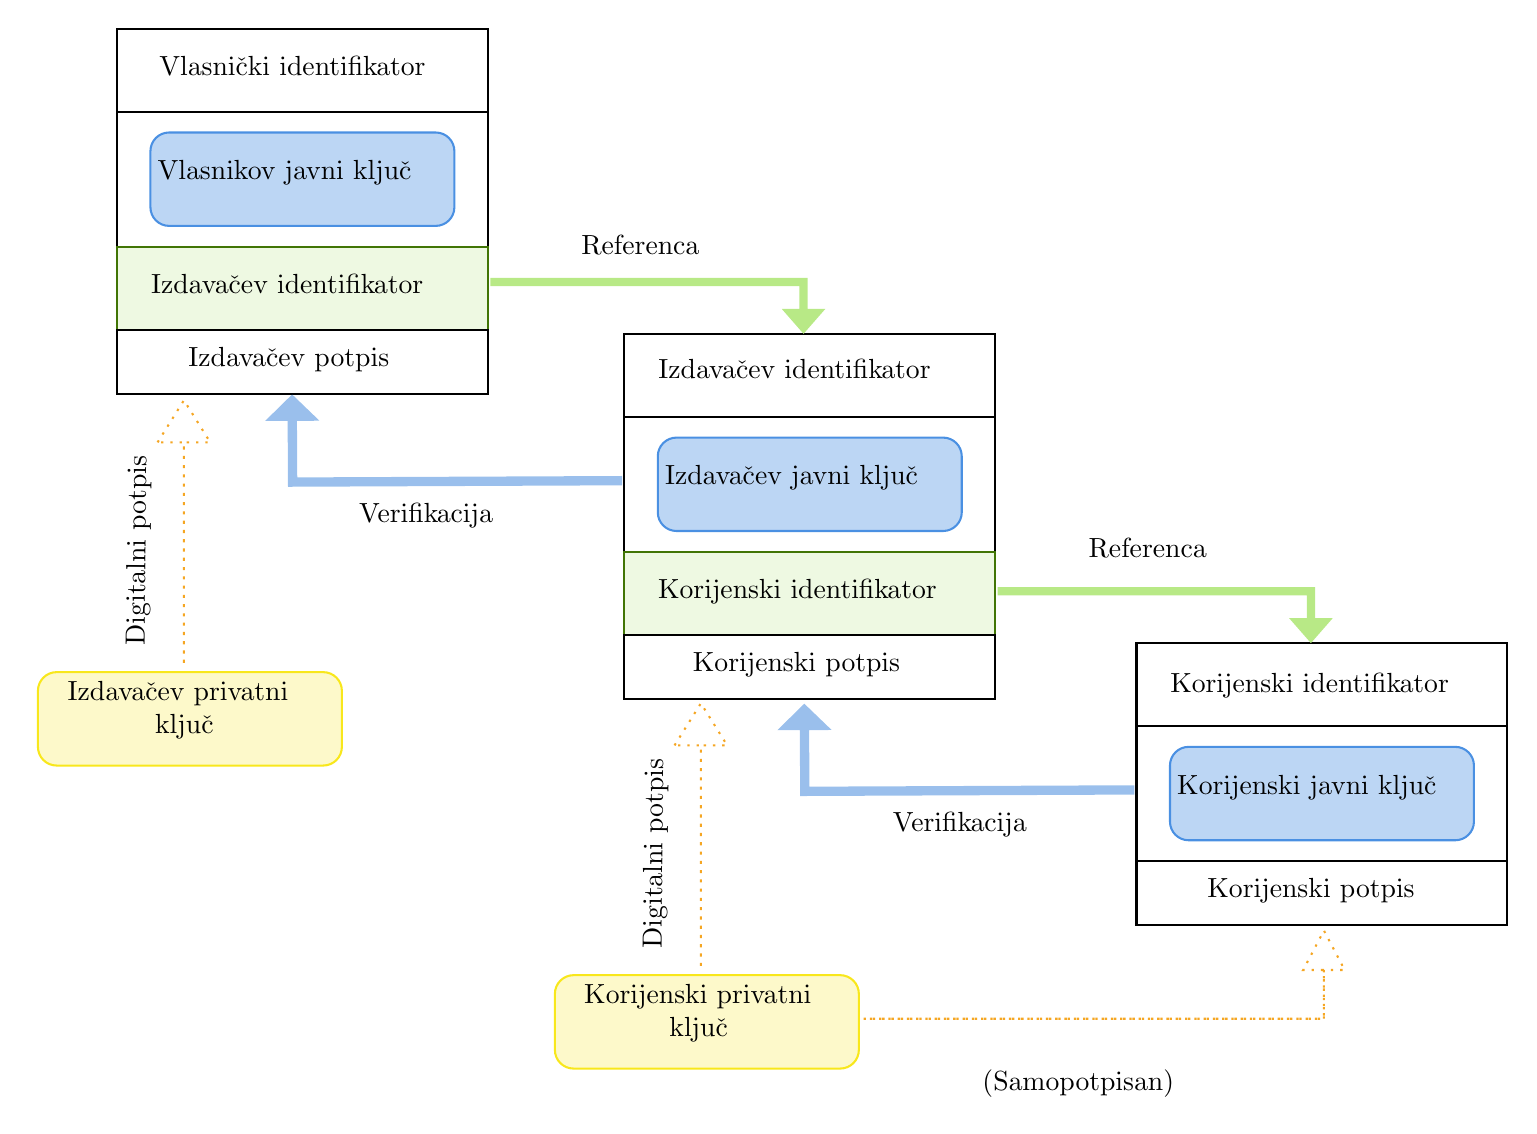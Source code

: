 

\tikzset{every picture/.style={line width=0.75pt}} %set default line width to 0.75pt        

\begin{tikzpicture}[x=0.75pt,y=0.75pt,yscale=-1,xscale=1]
%uncomment if require: \path (0,639); %set diagram left start at 0, and has height of 639

%Shape: Rectangle [id:dp6879661401471834] 
\draw   (44.05,8) -- (222.78,8) -- (222.78,48) -- (44.05,48) -- cycle ;
%Shape: Rectangle [id:dp4917139874332799] 
\draw   (44.05,48) -- (222.78,48) -- (222.78,113) -- (44.05,113) -- cycle ;
%Rounded Rect [id:dp5881117216446295] 
\draw  [color={rgb, 255:red, 74; green, 144; blue, 226 }  ,draw opacity=1 ][fill={rgb, 255:red, 74; green, 144; blue, 226 }  ,fill opacity=0.37 ] (60.2,67) .. controls (60.2,62.03) and (64.22,58) .. (69.2,58) -- (197.64,58) .. controls (202.61,58) and (206.64,62.03) .. (206.64,67) -- (206.64,94) .. controls (206.64,98.97) and (202.61,103) .. (197.64,103) -- (69.2,103) .. controls (64.22,103) and (60.2,98.97) .. (60.2,94) -- cycle ;
%Shape: Rectangle [id:dp23131296451889938] 
\draw  [color={rgb, 255:red, 65; green, 117; blue, 5 }  ,draw opacity=1 ][fill={rgb, 255:red, 126; green, 211; blue, 33 }  ,fill opacity=0.13 ] (44.05,113) -- (222.78,113) -- (222.78,153) -- (44.05,153) -- cycle ;
%Shape: Rectangle [id:dp9990726874183903] 
\draw   (44.05,153) -- (222.78,153) -- (222.78,184) -- (44.05,184) -- cycle ;
%Shape: Rectangle [id:dp13539697150376118] 
\draw   (288.51,155) -- (467.24,155) -- (467.24,195) -- (288.51,195) -- cycle ;
%Shape: Rectangle [id:dp6537956497445302] 
\draw   (288.51,195) -- (467.24,195) -- (467.24,260) -- (288.51,260) -- cycle ;
%Rounded Rect [id:dp10703686415446623] 
\draw  [color={rgb, 255:red, 74; green, 144; blue, 226 }  ,draw opacity=1 ][fill={rgb, 255:red, 74; green, 144; blue, 226 }  ,fill opacity=0.37 ] (304.65,214) .. controls (304.65,209.03) and (308.68,205) .. (313.65,205) -- (442.09,205) .. controls (447.07,205) and (451.09,209.03) .. (451.09,214) -- (451.09,241) .. controls (451.09,245.97) and (447.07,250) .. (442.09,250) -- (313.65,250) .. controls (308.68,250) and (304.65,245.97) .. (304.65,241) -- cycle ;
%Shape: Rectangle [id:dp34735153371351113] 
\draw  [color={rgb, 255:red, 65; green, 117; blue, 5 }  ,draw opacity=1 ][fill={rgb, 255:red, 126; green, 211; blue, 33 }  ,fill opacity=0.13 ] (288.51,260) -- (467.24,260) -- (467.24,300) -- (288.51,300) -- cycle ;
%Shape: Rectangle [id:dp19220402645552204] 
\draw   (288.51,300) -- (467.24,300) -- (467.24,331) -- (288.51,331) -- cycle ;
%Shape: Rectangle [id:dp1744475336356791] 
\draw   (535.27,304) -- (714,304) -- (714,344) -- (535.27,344) -- cycle ;
%Shape: Rectangle [id:dp02892518564479607] 
\draw   (535.27,344) -- (714,344) -- (714,409) -- (535.27,409) -- cycle ;
%Rounded Rect [id:dp8818988177465091] 
\draw  [color={rgb, 255:red, 74; green, 144; blue, 226 }  ,draw opacity=1 ][fill={rgb, 255:red, 74; green, 144; blue, 226 }  ,fill opacity=0.37 ] (551.41,363) .. controls (551.41,358.03) and (555.44,354) .. (560.41,354) -- (688.86,354) .. controls (693.83,354) and (697.86,358.03) .. (697.86,363) -- (697.86,390) .. controls (697.86,394.97) and (693.83,399) .. (688.86,399) -- (560.41,399) .. controls (555.44,399) and (551.41,394.97) .. (551.41,390) -- cycle ;
%Shape: Rectangle [id:dp9664847797863013] 
\draw   (535.27,409) -- (714,409) -- (714,440) -- (535.27,440) -- cycle ;
%Bend Up Arrow [id:dp8791102503641045] 
\draw  [color={rgb, 255:red, 0; green, 0; blue, 0 }  ,draw opacity=0 ][fill={rgb, 255:red, 30; green, 114; blue, 212 }  ,fill opacity=0.45 ] (287.47,223.5) -- (130.94,224.18) -- (130.79,196.92) -- (141.63,196.87) -- (128.47,184.21) -- (115.46,196.99) -- (126.3,196.94) -- (126.48,228.69) -- (287.5,227.99) -- cycle ;
%Bend Up Arrow [id:dp11959450278066641] 
\draw  [color={rgb, 255:red, 0; green, 0; blue, 0 }  ,draw opacity=0 ][fill={rgb, 255:red, 184; green, 233; blue, 134 }  ,fill opacity=1 ] (223.93,132) -- (372.87,132) -- (372.87,143) -- (364.37,143) -- (374.87,155) -- (385.37,143) -- (376.87,143) -- (376.87,128) -- (223.93,128) -- cycle ;
%Bend Up Arrow [id:dp9462229653448944] 
\draw  [color={rgb, 255:red, 0; green, 0; blue, 0 }  ,draw opacity=0 ][fill={rgb, 255:red, 184; green, 233; blue, 134 }  ,fill opacity=1 ] (468.39,281) -- (617.32,281) -- (617.32,292) -- (608.82,292) -- (619.32,304) -- (629.82,292) -- (621.32,292) -- (621.32,277) -- (468.39,277) -- cycle ;
%Bend Up Arrow [id:dp1266302252638405] 
\draw  [color={rgb, 255:red, 0; green, 0; blue, 0 }  ,draw opacity=0 ][fill={rgb, 255:red, 30; green, 114; blue, 212 }  ,fill opacity=0.45 ] (534.23,372.5) -- (377.71,373.18) -- (377.55,345.92) -- (388.39,345.87) -- (375.23,333.21) -- (362.22,345.99) -- (373.06,345.94) -- (373.24,377.69) -- (534.26,376.99) -- cycle ;
%Rounded Rect [id:dp033202697802536485] 
\draw  [color={rgb, 255:red, 248; green, 231; blue, 28 }  ,draw opacity=1 ][fill={rgb, 255:red, 248; green, 231; blue, 28 }  ,fill opacity=0.23 ] (6,327) .. controls (6,322.03) and (10.03,318) .. (15,318) -- (143.44,318) .. controls (148.41,318) and (152.44,322.03) .. (152.44,327) -- (152.44,354) .. controls (152.44,358.97) and (148.41,363) .. (143.44,363) -- (15,363) .. controls (10.03,363) and (6,358.97) .. (6,354) -- cycle ;
%Up Arrow [id:dp5944252630304084] 
\draw  [color={rgb, 255:red, 245; green, 166; blue, 35 }  ,draw opacity=1 ][dash pattern={on 0.84pt off 2.51pt}] (63.65,207.29) -- (76.34,187) -- (89.02,207.29) -- (76.34,207.29) -- (76.34,315) -- (76.34,315) -- (76.34,207.29) -- cycle ;
%Rounded Rect [id:dp8764980339049099] 
\draw  [color={rgb, 255:red, 248; green, 231; blue, 28 }  ,draw opacity=1 ][fill={rgb, 255:red, 248; green, 231; blue, 28 }  ,fill opacity=0.23 ] (255.07,473) .. controls (255.07,468.03) and (259.1,464) .. (264.07,464) -- (392.51,464) .. controls (397.48,464) and (401.51,468.03) .. (401.51,473) -- (401.51,500) .. controls (401.51,504.97) and (397.48,509) .. (392.51,509) -- (264.07,509) .. controls (259.1,509) and (255.07,504.97) .. (255.07,500) -- cycle ;
%Up Arrow [id:dp7523483477979055] 
\draw  [color={rgb, 255:red, 245; green, 166; blue, 35 }  ,draw opacity=1 ][dash pattern={on 0.84pt off 2.51pt}] (312.72,353.29) -- (325.41,333) -- (338.09,353.29) -- (325.41,353.29) -- (325.41,461) -- (325.41,461) -- (325.41,353.29) -- cycle ;
%Bend Up Arrow [id:dp4738643488380271] 
\draw  [color={rgb, 255:red, 245; green, 166; blue, 35 }  ,draw opacity=1 ][dash pattern={on 0.84pt off 2.51pt}] (403.82,485) -- (625.59,485) -- (625.59,461.5) -- (615.59,461.5) -- (625.59,442.5) -- (635.59,461.5) -- (625.59,461.5) -- (625.59,485) -- (403.82,485) -- cycle ;

% Text Node
\draw (62.99,20) node [anchor=north west][inner sep=0.75pt]   [align=left] {Vlasnički identifikator};
% Text Node
\draw (62.2,70) node [anchor=north west][inner sep=0.75pt]   [align=left] {Vlasnikov javni ključ};
% Text Node
\draw (58.99,125) node [anchor=north west][inner sep=0.75pt]   [align=left] {Izdavačev identifikator};
% Text Node
\draw (76.99,160) node [anchor=north west][inner sep=0.75pt]   [align=left] {Izdavačev potpis};
% Text Node
\draw (303.45,166) node [anchor=north west][inner sep=0.75pt]   [align=left] {Izdavačev identifikator};
% Text Node
\draw (306.65,217) node [anchor=north west][inner sep=0.75pt]   [align=left] {Izdavačev javni ključ};
% Text Node
\draw (303.3,272) node [anchor=north west][inner sep=0.75pt]   [align=left] {Korijenski identifikator};
% Text Node
\draw (320.07,307) node [anchor=north west][inner sep=0.75pt]   [align=left] {Korijenski potpis};
% Text Node
\draw (550.06,317) node [anchor=north west][inner sep=0.75pt]   [align=left] {Korijenski identifikator};
% Text Node
\draw (553.41,366) node [anchor=north west][inner sep=0.75pt]   [align=left] {Korijenski javni ključ};
% Text Node
\draw (567.98,416) node [anchor=north west][inner sep=0.75pt]   [align=left] {Korijenski potpis};
% Text Node
\draw (159.26,235) node [anchor=north west][inner sep=0.75pt]   [align=left] {Verifikacija};
% Text Node
\draw (416.4,384) node [anchor=north west][inner sep=0.75pt]   [align=left] {Verifikacija};
% Text Node
\draw (266.27,106) node [anchor=north west][inner sep=0.75pt]   [align=left] {Referenca};
% Text Node
\draw (510.72,252) node [anchor=north west][inner sep=0.75pt]   [align=left] {Referenca};
% Text Node
\draw (18.8,321) node [anchor=north west][inner sep=0.75pt]   [align=left] {\begin{minipage}[lt]{84.36pt}\setlength\topsep{0pt}
Izdavačev privatni
\begin{center}
ključ
\end{center}

\end{minipage}};
% Text Node
\draw (46.6,306.42) node [anchor=north west][inner sep=0.75pt]  [rotate=-270.55] [align=left] {Digitalni potpis};
% Text Node
\draw (267.71,467) node [anchor=north west][inner sep=0.75pt]   [align=left] {\begin{minipage}[lt]{82.65pt}\setlength\topsep{0pt}
Korijenski privatni
\begin{center}
ključ
\end{center}

\end{minipage}};
% Text Node
\draw (295.67,452.42) node [anchor=north west][inner sep=0.75pt]  [rotate=-270.55] [align=left] {Digitalni potpis};
% Text Node
\draw (513.36,516) node   [align=left] {\begin{minipage}[lt]{78.41pt}\setlength\topsep{0pt}
(Samopotpisan)
\end{minipage}};


\end{tikzpicture}
